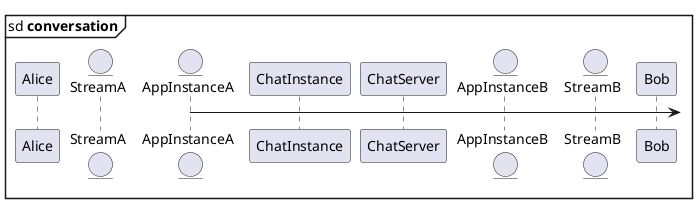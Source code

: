 @startuml Conversation
mainframe sd **conversation**
participant Alice
entity StreamA
entity AppInstanceA as aiA
participant ChatInstance
participant ChatServer
entity AppInstanceB as aiB
entity StreamB
participant Bob

aiA ->
@enduml